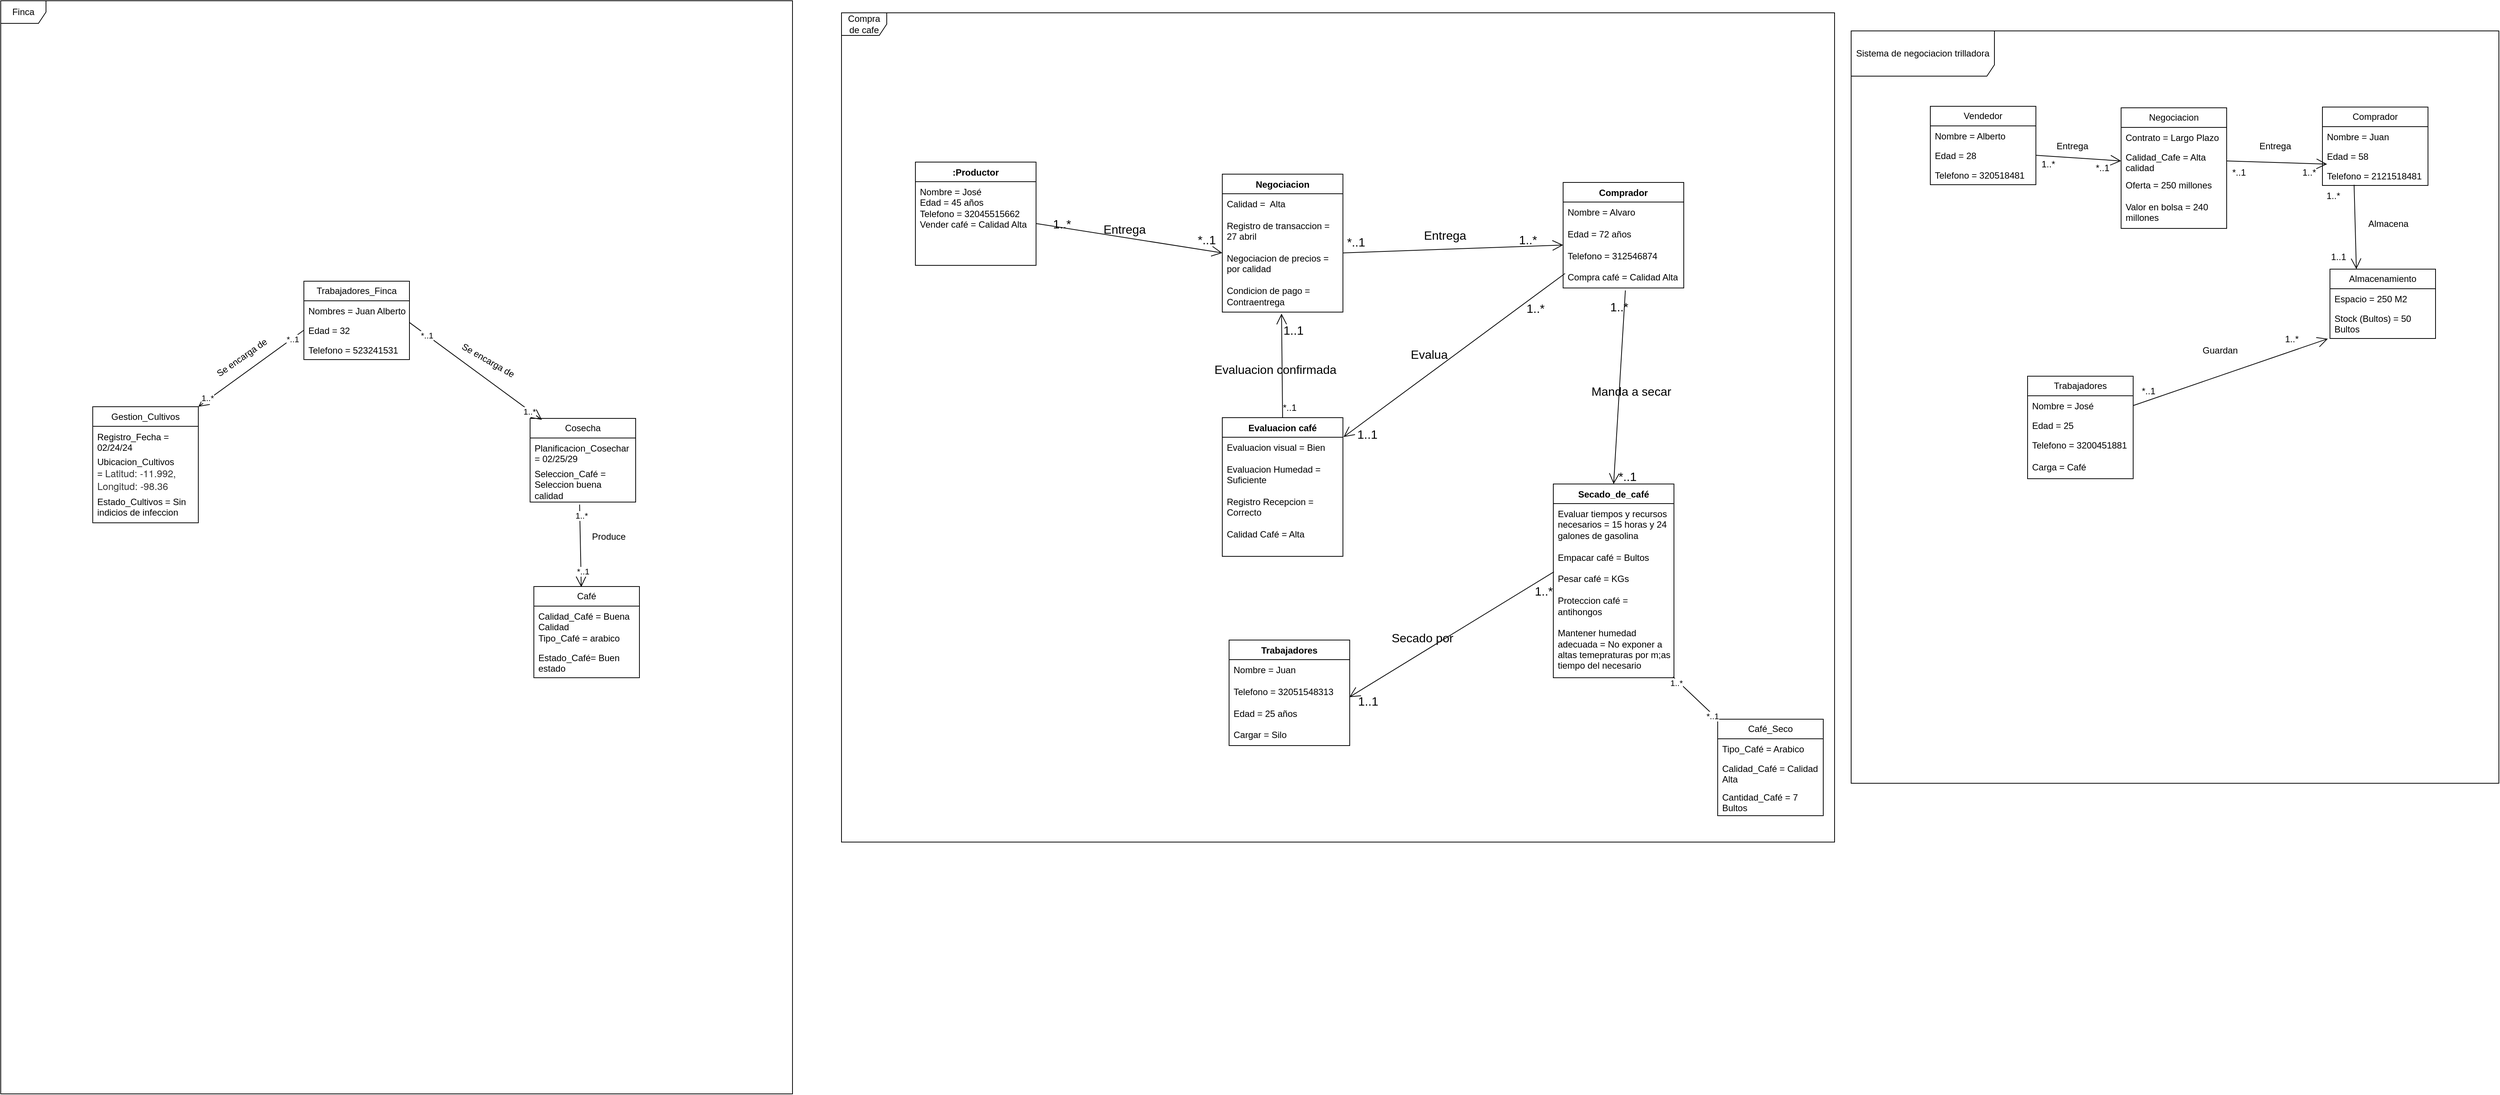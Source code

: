 <mxfile version="24.4.4" type="onedrive">
  <diagram name="Page-1" id="23xI_3MrU7jTHWdpbXb6">
    <mxGraphModel grid="0" page="0" gridSize="10" guides="1" tooltips="1" connect="1" arrows="1" fold="1" pageScale="1" pageWidth="850" pageHeight="1100" math="0" shadow="0">
      <root>
        <mxCell id="0" />
        <mxCell id="1" parent="0" />
        <mxCell id="_NKHEtc8ZVxSQEfF80o8-9" value=":Productor" style="swimlane;fontStyle=1;align=center;verticalAlign=top;childLayout=stackLayout;horizontal=1;startSize=26;horizontalStack=0;resizeParent=1;resizeParentMax=0;resizeLast=0;collapsible=1;marginBottom=0;whiteSpace=wrap;html=1;" vertex="1" parent="1">
          <mxGeometry x="-227" y="-26" width="160" height="137" as="geometry">
            <mxRectangle x="-6" y="-41" width="90" height="26" as="alternateBounds" />
          </mxGeometry>
        </mxCell>
        <mxCell id="_NKHEtc8ZVxSQEfF80o8-10" value="Nombre = José&lt;div&gt;Edad = 45 años&lt;/div&gt;&lt;div&gt;Telefono = 32045515662&lt;/div&gt;&lt;div&gt;Vender café = Calidad Alta&lt;/div&gt;" style="text;strokeColor=none;fillColor=none;align=left;verticalAlign=top;spacingLeft=4;spacingRight=4;overflow=hidden;rotatable=0;points=[[0,0.5],[1,0.5]];portConstraint=eastwest;whiteSpace=wrap;html=1;" vertex="1" parent="_NKHEtc8ZVxSQEfF80o8-9">
          <mxGeometry y="26" width="160" height="111" as="geometry" />
        </mxCell>
        <mxCell id="_NKHEtc8ZVxSQEfF80o8-20" value="Comprador" style="swimlane;fontStyle=1;align=center;verticalAlign=top;childLayout=stackLayout;horizontal=1;startSize=26;horizontalStack=0;resizeParent=1;resizeParentMax=0;resizeLast=0;collapsible=1;marginBottom=0;whiteSpace=wrap;html=1;" vertex="1" parent="1">
          <mxGeometry x="632" y="1" width="160" height="140" as="geometry" />
        </mxCell>
        <mxCell id="_NKHEtc8ZVxSQEfF80o8-21" value="Nombre = Alvaro&lt;div&gt;&lt;br&gt;&lt;/div&gt;&lt;div&gt;Edad = 72 años&lt;/div&gt;&lt;div&gt;&lt;br&gt;&lt;/div&gt;&lt;div&gt;Telefono = 312546874&lt;/div&gt;&lt;div&gt;&lt;br&gt;&lt;/div&gt;&lt;div&gt;Compra café = Calidad Alta&lt;/div&gt;" style="text;strokeColor=none;fillColor=none;align=left;verticalAlign=top;spacingLeft=4;spacingRight=4;overflow=hidden;rotatable=0;points=[[0,0.5],[1,0.5]];portConstraint=eastwest;whiteSpace=wrap;html=1;" vertex="1" parent="_NKHEtc8ZVxSQEfF80o8-20">
          <mxGeometry y="26" width="160" height="114" as="geometry" />
        </mxCell>
        <mxCell id="_NKHEtc8ZVxSQEfF80o8-24" value="Negociacion" style="swimlane;fontStyle=1;align=center;verticalAlign=top;childLayout=stackLayout;horizontal=1;startSize=26;horizontalStack=0;resizeParent=1;resizeParentMax=0;resizeLast=0;collapsible=1;marginBottom=0;whiteSpace=wrap;html=1;" vertex="1" parent="1">
          <mxGeometry x="180" y="-10" width="160" height="183" as="geometry" />
        </mxCell>
        <mxCell id="_NKHEtc8ZVxSQEfF80o8-25" value="Calidad =&amp;nbsp; Alta&lt;div&gt;&lt;br&gt;&lt;div&gt;Registro de transaccion = 27 abril&lt;/div&gt;&lt;div&gt;&lt;br&gt;&lt;/div&gt;&lt;div&gt;Negociacion de precios = por calidad&lt;/div&gt;&lt;div&gt;&lt;br&gt;&lt;/div&gt;&lt;div&gt;Condicion de pago = Contraentrega&lt;/div&gt;&lt;div&gt;&lt;br&gt;&lt;/div&gt;&lt;/div&gt;" style="text;strokeColor=none;fillColor=none;align=left;verticalAlign=top;spacingLeft=4;spacingRight=4;overflow=hidden;rotatable=0;points=[[0,0.5],[1,0.5]];portConstraint=eastwest;whiteSpace=wrap;html=1;" vertex="1" parent="_NKHEtc8ZVxSQEfF80o8-24">
          <mxGeometry y="26" width="160" height="157" as="geometry" />
        </mxCell>
        <mxCell id="_NKHEtc8ZVxSQEfF80o8-26" value="Secado_de_café" style="swimlane;fontStyle=1;align=center;verticalAlign=top;childLayout=stackLayout;horizontal=1;startSize=26;horizontalStack=0;resizeParent=1;resizeParentMax=0;resizeLast=0;collapsible=1;marginBottom=0;whiteSpace=wrap;html=1;" vertex="1" parent="1">
          <mxGeometry x="619" y="401" width="160" height="257" as="geometry" />
        </mxCell>
        <mxCell id="_NKHEtc8ZVxSQEfF80o8-27" value="Evaluar tiempos y recursos necesarios = 15 horas y 24 galones de gasolina&lt;div&gt;&lt;br&gt;&lt;/div&gt;&lt;div&gt;Empacar café = Bultos&lt;/div&gt;&lt;div&gt;&lt;br&gt;&lt;/div&gt;&lt;div&gt;Pesar café = KGs&lt;/div&gt;&lt;div&gt;&lt;br&gt;&lt;/div&gt;&lt;div&gt;Proteccion café = antihongos&lt;/div&gt;&lt;div&gt;&lt;br&gt;&lt;/div&gt;&lt;div&gt;Mantener humedad adecuada = No exponer a altas temepraturas por m;as tiempo del necesario&lt;/div&gt;" style="text;strokeColor=none;fillColor=none;align=left;verticalAlign=top;spacingLeft=4;spacingRight=4;overflow=hidden;rotatable=0;points=[[0,0.5],[1,0.5]];portConstraint=eastwest;whiteSpace=wrap;html=1;" vertex="1" parent="_NKHEtc8ZVxSQEfF80o8-26">
          <mxGeometry y="26" width="160" height="231" as="geometry" />
        </mxCell>
        <mxCell id="_NKHEtc8ZVxSQEfF80o8-28" value="Evaluacion café" style="swimlane;fontStyle=1;align=center;verticalAlign=top;childLayout=stackLayout;horizontal=1;startSize=26;horizontalStack=0;resizeParent=1;resizeParentMax=0;resizeLast=0;collapsible=1;marginBottom=0;whiteSpace=wrap;html=1;" vertex="1" parent="1">
          <mxGeometry x="180" y="313" width="160" height="184" as="geometry" />
        </mxCell>
        <mxCell id="_NKHEtc8ZVxSQEfF80o8-29" value="Evaluacion visual = Bien&lt;div&gt;&lt;br&gt;&lt;/div&gt;&lt;div&gt;Evaluacion Humedad = Suficiente&lt;/div&gt;&lt;div&gt;&lt;br&gt;&lt;/div&gt;&lt;div&gt;Registro Recepcion = Correcto&lt;/div&gt;&lt;div&gt;&lt;br&gt;&lt;/div&gt;&lt;div&gt;Calidad Café = Alta&lt;/div&gt;&lt;div&gt;&lt;br&gt;&lt;/div&gt;" style="text;strokeColor=none;fillColor=none;align=left;verticalAlign=top;spacingLeft=4;spacingRight=4;overflow=hidden;rotatable=0;points=[[0,0.5],[1,0.5]];portConstraint=eastwest;whiteSpace=wrap;html=1;" vertex="1" parent="_NKHEtc8ZVxSQEfF80o8-28">
          <mxGeometry y="26" width="160" height="158" as="geometry" />
        </mxCell>
        <mxCell id="_NKHEtc8ZVxSQEfF80o8-36" value="Trabajadores&lt;div&gt;&lt;br&gt;&lt;/div&gt;" style="swimlane;fontStyle=1;align=center;verticalAlign=top;childLayout=stackLayout;horizontal=1;startSize=26;horizontalStack=0;resizeParent=1;resizeParentMax=0;resizeLast=0;collapsible=1;marginBottom=0;whiteSpace=wrap;html=1;" vertex="1" parent="1">
          <mxGeometry x="189" y="608" width="160" height="140" as="geometry" />
        </mxCell>
        <mxCell id="_NKHEtc8ZVxSQEfF80o8-37" value="Nombre = Juan&lt;div&gt;&lt;br&gt;&lt;/div&gt;&lt;div&gt;Telefono = 32051548313&lt;/div&gt;&lt;div&gt;&lt;br&gt;&lt;/div&gt;&lt;div&gt;Edad = 25 años&lt;/div&gt;&lt;div&gt;&lt;br&gt;&lt;/div&gt;&lt;div&gt;Cargar = Silo&lt;/div&gt;" style="text;strokeColor=none;fillColor=none;align=left;verticalAlign=top;spacingLeft=4;spacingRight=4;overflow=hidden;rotatable=0;points=[[0,0.5],[1,0.5]];portConstraint=eastwest;whiteSpace=wrap;html=1;" vertex="1" parent="_NKHEtc8ZVxSQEfF80o8-36">
          <mxGeometry y="26" width="160" height="114" as="geometry" />
        </mxCell>
        <mxCell id="_NKHEtc8ZVxSQEfF80o8-49" value="Entrega" style="text;html=1;align=center;verticalAlign=middle;resizable=0;points=[];autosize=1;strokeColor=none;fillColor=none;fontSize=16;" vertex="1" parent="1">
          <mxGeometry x="13" y="47" width="74" height="31" as="geometry" />
        </mxCell>
        <mxCell id="_NKHEtc8ZVxSQEfF80o8-50" value="" style="endArrow=open;endFill=1;endSize=12;html=1;rounded=0;fontSize=12;curved=1;exitX=1;exitY=0.5;exitDx=0;exitDy=0;entryX=0;entryY=0.5;entryDx=0;entryDy=0;" edge="1" parent="1" source="_NKHEtc8ZVxSQEfF80o8-10" target="_NKHEtc8ZVxSQEfF80o8-25">
          <mxGeometry width="160" relative="1" as="geometry">
            <mxPoint x="163" y="313" as="sourcePoint" />
            <mxPoint x="323" y="313" as="targetPoint" />
          </mxGeometry>
        </mxCell>
        <mxCell id="_NKHEtc8ZVxSQEfF80o8-51" value="" style="endArrow=open;endFill=1;endSize=12;html=1;rounded=0;fontSize=12;curved=1;exitX=1;exitY=0.5;exitDx=0;exitDy=0;entryX=0;entryY=0.5;entryDx=0;entryDy=0;" edge="1" parent="1" source="_NKHEtc8ZVxSQEfF80o8-25" target="_NKHEtc8ZVxSQEfF80o8-21">
          <mxGeometry width="160" relative="1" as="geometry">
            <mxPoint x="413" y="313" as="sourcePoint" />
            <mxPoint x="573" y="313" as="targetPoint" />
          </mxGeometry>
        </mxCell>
        <mxCell id="_NKHEtc8ZVxSQEfF80o8-52" value="Entrega" style="text;html=1;align=center;verticalAlign=middle;resizable=0;points=[];autosize=1;strokeColor=none;fillColor=none;fontSize=16;" vertex="1" parent="1">
          <mxGeometry x="437.5" y="55.5" width="74" height="31" as="geometry" />
        </mxCell>
        <mxCell id="_NKHEtc8ZVxSQEfF80o8-53" value="" style="endArrow=open;endFill=1;endSize=12;html=1;rounded=0;fontSize=12;curved=1;exitX=0.016;exitY=0.831;exitDx=0;exitDy=0;exitPerimeter=0;entryX=1.005;entryY=-0.002;entryDx=0;entryDy=0;entryPerimeter=0;" edge="1" parent="1" source="_NKHEtc8ZVxSQEfF80o8-21" target="_NKHEtc8ZVxSQEfF80o8-29">
          <mxGeometry width="160" relative="1" as="geometry">
            <mxPoint x="413" y="313" as="sourcePoint" />
            <mxPoint x="573" y="313" as="targetPoint" />
          </mxGeometry>
        </mxCell>
        <mxCell id="_NKHEtc8ZVxSQEfF80o8-54" value="Evalua" style="text;html=1;align=center;verticalAlign=middle;resizable=0;points=[];autosize=1;strokeColor=none;fillColor=none;fontSize=16;" vertex="1" parent="1">
          <mxGeometry x="420.5" y="213.5" width="67" height="31" as="geometry" />
        </mxCell>
        <mxCell id="_NKHEtc8ZVxSQEfF80o8-55" value="" style="endArrow=open;endFill=1;endSize=12;html=1;rounded=0;fontSize=12;curved=1;exitX=0.5;exitY=0;exitDx=0;exitDy=0;entryX=0.491;entryY=1.013;entryDx=0;entryDy=0;entryPerimeter=0;" edge="1" parent="1" source="_NKHEtc8ZVxSQEfF80o8-28" target="_NKHEtc8ZVxSQEfF80o8-25">
          <mxGeometry width="160" relative="1" as="geometry">
            <mxPoint x="413" y="313" as="sourcePoint" />
            <mxPoint x="573" y="313" as="targetPoint" />
          </mxGeometry>
        </mxCell>
        <mxCell id="_NKHEtc8ZVxSQEfF80o8-71" value="*..1" style="edgeLabel;html=1;align=center;verticalAlign=middle;resizable=0;points=[];fontSize=12;" connectable="0" vertex="1" parent="_NKHEtc8ZVxSQEfF80o8-55">
          <mxGeometry x="-0.807" y="-3" relative="1" as="geometry">
            <mxPoint x="6" as="offset" />
          </mxGeometry>
        </mxCell>
        <mxCell id="_NKHEtc8ZVxSQEfF80o8-56" value="Evaluacion confirmada" style="text;html=1;align=center;verticalAlign=middle;resizable=0;points=[];autosize=1;strokeColor=none;fillColor=none;fontSize=16;" vertex="1" parent="1">
          <mxGeometry x="159.5" y="233.5" width="180" height="31" as="geometry" />
        </mxCell>
        <mxCell id="_NKHEtc8ZVxSQEfF80o8-60" value="" style="endArrow=open;endFill=1;endSize=12;html=1;rounded=0;fontSize=12;curved=1;exitX=0.516;exitY=1.029;exitDx=0;exitDy=0;exitPerimeter=0;entryX=0.5;entryY=0;entryDx=0;entryDy=0;" edge="1" parent="1" source="_NKHEtc8ZVxSQEfF80o8-21" target="_NKHEtc8ZVxSQEfF80o8-26">
          <mxGeometry width="160" relative="1" as="geometry">
            <mxPoint x="538" y="313" as="sourcePoint" />
            <mxPoint x="698" y="313" as="targetPoint" />
          </mxGeometry>
        </mxCell>
        <mxCell id="_NKHEtc8ZVxSQEfF80o8-61" value="Manda a secar" style="text;html=1;align=center;verticalAlign=middle;resizable=0;points=[];autosize=1;strokeColor=none;fillColor=none;fontSize=16;" vertex="1" parent="1">
          <mxGeometry x="659.5" y="262.5" width="124" height="31" as="geometry" />
        </mxCell>
        <mxCell id="_NKHEtc8ZVxSQEfF80o8-63" value="Secado por" style="text;html=1;align=center;verticalAlign=middle;resizable=0;points=[];autosize=1;strokeColor=none;fillColor=none;fontSize=16;" vertex="1" parent="1">
          <mxGeometry x="394.5" y="589.5" width="100" height="31" as="geometry" />
        </mxCell>
        <mxCell id="_NKHEtc8ZVxSQEfF80o8-64" value="" style="endArrow=open;endFill=1;endSize=12;html=1;rounded=0;fontSize=12;curved=1;exitX=0.005;exitY=0.392;exitDx=0;exitDy=0;exitPerimeter=0;entryX=0.997;entryY=0.436;entryDx=0;entryDy=0;entryPerimeter=0;" edge="1" parent="1" source="_NKHEtc8ZVxSQEfF80o8-27" target="_NKHEtc8ZVxSQEfF80o8-37">
          <mxGeometry width="160" relative="1" as="geometry">
            <mxPoint x="538" y="438" as="sourcePoint" />
            <mxPoint x="698" y="438" as="targetPoint" />
          </mxGeometry>
        </mxCell>
        <mxCell id="_NKHEtc8ZVxSQEfF80o8-65" value="1..*" style="text;html=1;align=center;verticalAlign=middle;resizable=0;points=[];autosize=1;strokeColor=none;fillColor=none;fontSize=16;" vertex="1" parent="1">
          <mxGeometry x="-54" y="40.5" width="42" height="31" as="geometry" />
        </mxCell>
        <mxCell id="_NKHEtc8ZVxSQEfF80o8-66" value="*..1" style="text;html=1;align=center;verticalAlign=middle;resizable=0;points=[];autosize=1;strokeColor=none;fillColor=none;fontSize=16;" vertex="1" parent="1">
          <mxGeometry x="137.5" y="61.5" width="42" height="31" as="geometry" />
        </mxCell>
        <mxCell id="_NKHEtc8ZVxSQEfF80o8-67" value="*..1" style="text;html=1;align=center;verticalAlign=middle;resizable=0;points=[];autosize=1;strokeColor=none;fillColor=none;fontSize=16;" vertex="1" parent="1">
          <mxGeometry x="335.5" y="64.5" width="42" height="31" as="geometry" />
        </mxCell>
        <mxCell id="_NKHEtc8ZVxSQEfF80o8-68" value="1..*" style="text;html=1;align=center;verticalAlign=middle;resizable=0;points=[];autosize=1;strokeColor=none;fillColor=none;fontSize=16;" vertex="1" parent="1">
          <mxGeometry x="564" y="61.5" width="42" height="31" as="geometry" />
        </mxCell>
        <mxCell id="_NKHEtc8ZVxSQEfF80o8-69" value="1..1" style="text;html=1;align=center;verticalAlign=middle;resizable=0;points=[];autosize=1;strokeColor=none;fillColor=none;fontSize=16;" vertex="1" parent="1">
          <mxGeometry x="349.5" y="319.5" width="45" height="31" as="geometry" />
        </mxCell>
        <mxCell id="_NKHEtc8ZVxSQEfF80o8-70" value="1..*" style="text;html=1;align=center;verticalAlign=middle;resizable=0;points=[];autosize=1;strokeColor=none;fillColor=none;fontSize=16;" vertex="1" parent="1">
          <mxGeometry x="573.5" y="152.5" width="42" height="31" as="geometry" />
        </mxCell>
        <mxCell id="_NKHEtc8ZVxSQEfF80o8-72" value="1..1" style="text;html=1;align=center;verticalAlign=middle;resizable=0;points=[];autosize=1;strokeColor=none;fillColor=none;fontSize=16;" vertex="1" parent="1">
          <mxGeometry x="251" y="181" width="45" height="31" as="geometry" />
        </mxCell>
        <mxCell id="_NKHEtc8ZVxSQEfF80o8-73" value="1..*" style="text;html=1;align=center;verticalAlign=middle;resizable=0;points=[];autosize=1;strokeColor=none;fillColor=none;fontSize=16;" vertex="1" parent="1">
          <mxGeometry x="684.5" y="150.5" width="42" height="31" as="geometry" />
        </mxCell>
        <mxCell id="_NKHEtc8ZVxSQEfF80o8-74" value="*..1" style="text;html=1;align=center;verticalAlign=middle;resizable=0;points=[];autosize=1;strokeColor=none;fillColor=none;fontSize=16;" vertex="1" parent="1">
          <mxGeometry x="695.5" y="375.5" width="42" height="31" as="geometry" />
        </mxCell>
        <mxCell id="_NKHEtc8ZVxSQEfF80o8-75" value="1..*" style="text;html=1;align=center;verticalAlign=middle;resizable=0;points=[];autosize=1;strokeColor=none;fillColor=none;fontSize=16;" vertex="1" parent="1">
          <mxGeometry x="584.5" y="527.5" width="42" height="31" as="geometry" />
        </mxCell>
        <mxCell id="_NKHEtc8ZVxSQEfF80o8-76" value="1..1" style="text;html=1;align=center;verticalAlign=middle;resizable=0;points=[];autosize=1;strokeColor=none;fillColor=none;fontSize=16;" vertex="1" parent="1">
          <mxGeometry x="350.5" y="673.5" width="45" height="31" as="geometry" />
        </mxCell>
        <mxCell id="_NKHEtc8ZVxSQEfF80o8-77" value="Compra de cafe" style="shape=umlFrame;whiteSpace=wrap;html=1;pointerEvents=0;" vertex="1" parent="1">
          <mxGeometry x="-325" y="-224" width="1317" height="1100" as="geometry" />
        </mxCell>
        <mxCell id="Cmbi52pBmRQw8JXsqRbH-1" value="Finca" style="shape=umlFrame;whiteSpace=wrap;html=1;pointerEvents=0;" vertex="1" parent="1">
          <mxGeometry x="-1440" y="-240" width="1050" height="1450" as="geometry" />
        </mxCell>
        <mxCell id="Cmbi52pBmRQw8JXsqRbH-6" value="Gestion_Cultivos" style="swimlane;fontStyle=0;childLayout=stackLayout;horizontal=1;startSize=26;fillColor=none;horizontalStack=0;resizeParent=1;resizeParentMax=0;resizeLast=0;collapsible=1;marginBottom=0;whiteSpace=wrap;html=1;" vertex="1" parent="1">
          <mxGeometry x="-1318" y="298.5" width="140" height="154" as="geometry" />
        </mxCell>
        <mxCell id="Cmbi52pBmRQw8JXsqRbH-7" value="Registro_Fecha = 02/24/24" style="text;strokeColor=none;fillColor=none;align=left;verticalAlign=top;spacingLeft=4;spacingRight=4;overflow=hidden;rotatable=0;points=[[0,0.5],[1,0.5]];portConstraint=eastwest;whiteSpace=wrap;html=1;" vertex="1" parent="Cmbi52pBmRQw8JXsqRbH-6">
          <mxGeometry y="26" width="140" height="33" as="geometry" />
        </mxCell>
        <mxCell id="Cmbi52pBmRQw8JXsqRbH-8" value="Ubicacion_Cultivos =&amp;nbsp;&lt;span style=&quot;color: rgb(51, 51, 51); font-family: &amp;quot;Helvetica Neue&amp;quot;, Arial, Helvetica, sans-serif; font-size: 13px;&quot;&gt;Latitud: -11.992, Longitud: -98.36&lt;/span&gt;" style="text;strokeColor=none;fillColor=none;align=left;verticalAlign=top;spacingLeft=4;spacingRight=4;overflow=hidden;rotatable=0;points=[[0,0.5],[1,0.5]];portConstraint=eastwest;whiteSpace=wrap;html=1;" vertex="1" parent="Cmbi52pBmRQw8JXsqRbH-6">
          <mxGeometry y="59" width="140" height="53" as="geometry" />
        </mxCell>
        <mxCell id="Cmbi52pBmRQw8JXsqRbH-9" value="Estado_Cultivos = Sin indicios de infeccion" style="text;strokeColor=none;fillColor=none;align=left;verticalAlign=top;spacingLeft=4;spacingRight=4;overflow=hidden;rotatable=0;points=[[0,0.5],[1,0.5]];portConstraint=eastwest;whiteSpace=wrap;html=1;" vertex="1" parent="Cmbi52pBmRQw8JXsqRbH-6">
          <mxGeometry y="112" width="140" height="42" as="geometry" />
        </mxCell>
        <mxCell id="Cmbi52pBmRQw8JXsqRbH-14" value="Trabajadores_Finca" style="swimlane;fontStyle=0;childLayout=stackLayout;horizontal=1;startSize=26;fillColor=none;horizontalStack=0;resizeParent=1;resizeParentMax=0;resizeLast=0;collapsible=1;marginBottom=0;whiteSpace=wrap;html=1;" vertex="1" parent="1">
          <mxGeometry x="-1038" y="132" width="140" height="104" as="geometry" />
        </mxCell>
        <mxCell id="Cmbi52pBmRQw8JXsqRbH-15" value="Nombres = Juan Alberto" style="text;strokeColor=none;fillColor=none;align=left;verticalAlign=top;spacingLeft=4;spacingRight=4;overflow=hidden;rotatable=0;points=[[0,0.5],[1,0.5]];portConstraint=eastwest;whiteSpace=wrap;html=1;" vertex="1" parent="Cmbi52pBmRQw8JXsqRbH-14">
          <mxGeometry y="26" width="140" height="26" as="geometry" />
        </mxCell>
        <mxCell id="Cmbi52pBmRQw8JXsqRbH-16" value="Edad = 32" style="text;strokeColor=none;fillColor=none;align=left;verticalAlign=top;spacingLeft=4;spacingRight=4;overflow=hidden;rotatable=0;points=[[0,0.5],[1,0.5]];portConstraint=eastwest;whiteSpace=wrap;html=1;" vertex="1" parent="Cmbi52pBmRQw8JXsqRbH-14">
          <mxGeometry y="52" width="140" height="26" as="geometry" />
        </mxCell>
        <mxCell id="Cmbi52pBmRQw8JXsqRbH-17" value="Telefono = 523241531" style="text;strokeColor=none;fillColor=none;align=left;verticalAlign=top;spacingLeft=4;spacingRight=4;overflow=hidden;rotatable=0;points=[[0,0.5],[1,0.5]];portConstraint=eastwest;whiteSpace=wrap;html=1;" vertex="1" parent="Cmbi52pBmRQw8JXsqRbH-14">
          <mxGeometry y="78" width="140" height="26" as="geometry" />
        </mxCell>
        <mxCell id="Cmbi52pBmRQw8JXsqRbH-22" value="Café" style="swimlane;fontStyle=0;childLayout=stackLayout;horizontal=1;startSize=26;fillColor=none;horizontalStack=0;resizeParent=1;resizeParentMax=0;resizeLast=0;collapsible=1;marginBottom=0;whiteSpace=wrap;html=1;" vertex="1" parent="1">
          <mxGeometry x="-733" y="537" width="140" height="121" as="geometry" />
        </mxCell>
        <mxCell id="Cmbi52pBmRQw8JXsqRbH-23" value="Calidad_Café = Buena Calidad" style="text;strokeColor=none;fillColor=none;align=left;verticalAlign=top;spacingLeft=4;spacingRight=4;overflow=hidden;rotatable=0;points=[[0,0.5],[1,0.5]];portConstraint=eastwest;whiteSpace=wrap;html=1;" vertex="1" parent="Cmbi52pBmRQw8JXsqRbH-22">
          <mxGeometry y="26" width="140" height="29" as="geometry" />
        </mxCell>
        <mxCell id="Cmbi52pBmRQw8JXsqRbH-24" value="Tipo_Café = arabico" style="text;strokeColor=none;fillColor=none;align=left;verticalAlign=top;spacingLeft=4;spacingRight=4;overflow=hidden;rotatable=0;points=[[0,0.5],[1,0.5]];portConstraint=eastwest;whiteSpace=wrap;html=1;" vertex="1" parent="Cmbi52pBmRQw8JXsqRbH-22">
          <mxGeometry y="55" width="140" height="26" as="geometry" />
        </mxCell>
        <mxCell id="Cmbi52pBmRQw8JXsqRbH-25" value="Estado_Café= Buen estado" style="text;strokeColor=none;fillColor=none;align=left;verticalAlign=top;spacingLeft=4;spacingRight=4;overflow=hidden;rotatable=0;points=[[0,0.5],[1,0.5]];portConstraint=eastwest;whiteSpace=wrap;html=1;" vertex="1" parent="Cmbi52pBmRQw8JXsqRbH-22">
          <mxGeometry y="81" width="140" height="40" as="geometry" />
        </mxCell>
        <mxCell id="Cmbi52pBmRQw8JXsqRbH-26" value="Cosecha" style="swimlane;fontStyle=0;childLayout=stackLayout;horizontal=1;startSize=26;fillColor=none;horizontalStack=0;resizeParent=1;resizeParentMax=0;resizeLast=0;collapsible=1;marginBottom=0;whiteSpace=wrap;html=1;" vertex="1" parent="1">
          <mxGeometry x="-738" y="314" width="140" height="111" as="geometry" />
        </mxCell>
        <mxCell id="Cmbi52pBmRQw8JXsqRbH-27" value="Planificacion_Cosechar = 02/25/29" style="text;strokeColor=none;fillColor=none;align=left;verticalAlign=top;spacingLeft=4;spacingRight=4;overflow=hidden;rotatable=0;points=[[0,0.5],[1,0.5]];portConstraint=eastwest;whiteSpace=wrap;html=1;" vertex="1" parent="Cmbi52pBmRQw8JXsqRbH-26">
          <mxGeometry y="26" width="140" height="34" as="geometry" />
        </mxCell>
        <mxCell id="Cmbi52pBmRQw8JXsqRbH-28" value="Seleccion_Café = Seleccion buena calidad" style="text;strokeColor=none;fillColor=none;align=left;verticalAlign=top;spacingLeft=4;spacingRight=4;overflow=hidden;rotatable=0;points=[[0,0.5],[1,0.5]];portConstraint=eastwest;whiteSpace=wrap;html=1;" vertex="1" parent="Cmbi52pBmRQw8JXsqRbH-26">
          <mxGeometry y="60" width="140" height="51" as="geometry" />
        </mxCell>
        <mxCell id="Cmbi52pBmRQw8JXsqRbH-29" value="" style="endArrow=open;endFill=1;endSize=12;html=1;rounded=0;exitX=0.999;exitY=0.103;exitDx=0;exitDy=0;exitPerimeter=0;entryX=0.112;entryY=0.017;entryDx=0;entryDy=0;entryPerimeter=0;" edge="1" parent="1" source="Cmbi52pBmRQw8JXsqRbH-16" target="Cmbi52pBmRQw8JXsqRbH-26">
          <mxGeometry width="160" relative="1" as="geometry">
            <mxPoint x="-925" y="328" as="sourcePoint" />
            <mxPoint x="-765" y="328" as="targetPoint" />
          </mxGeometry>
        </mxCell>
        <mxCell id="-T7zilVFLdCq8ApnP1Pe-4" value="*..1" style="edgeLabel;html=1;align=center;verticalAlign=middle;resizable=0;points=[];" connectable="0" vertex="1" parent="Cmbi52pBmRQw8JXsqRbH-29">
          <mxGeometry x="-0.74" relative="1" as="geometry">
            <mxPoint as="offset" />
          </mxGeometry>
        </mxCell>
        <mxCell id="-T7zilVFLdCq8ApnP1Pe-5" value="1..*" style="edgeLabel;html=1;align=center;verticalAlign=middle;resizable=0;points=[];" connectable="0" vertex="1" parent="Cmbi52pBmRQw8JXsqRbH-29">
          <mxGeometry x="0.816" y="-1" relative="1" as="geometry">
            <mxPoint as="offset" />
          </mxGeometry>
        </mxCell>
        <mxCell id="Cmbi52pBmRQw8JXsqRbH-30" value="" style="endArrow=open;endFill=1;endSize=12;html=1;rounded=0;exitX=0;exitY=0.5;exitDx=0;exitDy=0;entryX=1;entryY=0;entryDx=0;entryDy=0;" edge="1" parent="1" source="Cmbi52pBmRQw8JXsqRbH-16" target="Cmbi52pBmRQw8JXsqRbH-6">
          <mxGeometry width="160" relative="1" as="geometry">
            <mxPoint x="-1092" y="328" as="sourcePoint" />
            <mxPoint x="-932" y="328" as="targetPoint" />
          </mxGeometry>
        </mxCell>
        <mxCell id="-T7zilVFLdCq8ApnP1Pe-2" value="*..1" style="edgeLabel;html=1;align=center;verticalAlign=middle;resizable=0;points=[];" connectable="0" vertex="1" parent="Cmbi52pBmRQw8JXsqRbH-30">
          <mxGeometry x="-0.778" y="1" relative="1" as="geometry">
            <mxPoint as="offset" />
          </mxGeometry>
        </mxCell>
        <mxCell id="-T7zilVFLdCq8ApnP1Pe-3" value="1..*" style="edgeLabel;html=1;align=center;verticalAlign=middle;resizable=0;points=[];" connectable="0" vertex="1" parent="Cmbi52pBmRQw8JXsqRbH-30">
          <mxGeometry x="0.81" y="-2" relative="1" as="geometry">
            <mxPoint as="offset" />
          </mxGeometry>
        </mxCell>
        <mxCell id="Cmbi52pBmRQw8JXsqRbH-31" value="" style="endArrow=open;endFill=1;endSize=12;html=1;rounded=0;exitX=0.469;exitY=1.065;exitDx=0;exitDy=0;exitPerimeter=0;entryX=0.449;entryY=0.006;entryDx=0;entryDy=0;entryPerimeter=0;" edge="1" parent="1" source="Cmbi52pBmRQw8JXsqRbH-28" target="Cmbi52pBmRQw8JXsqRbH-22">
          <mxGeometry width="160" relative="1" as="geometry">
            <mxPoint x="-925" y="328" as="sourcePoint" />
            <mxPoint x="-765" y="328" as="targetPoint" />
          </mxGeometry>
        </mxCell>
        <mxCell id="-T7zilVFLdCq8ApnP1Pe-6" value="1..*" style="edgeLabel;html=1;align=center;verticalAlign=middle;resizable=0;points=[];" connectable="0" vertex="1" parent="Cmbi52pBmRQw8JXsqRbH-31">
          <mxGeometry x="-0.734" y="2" relative="1" as="geometry">
            <mxPoint as="offset" />
          </mxGeometry>
        </mxCell>
        <mxCell id="-T7zilVFLdCq8ApnP1Pe-7" value="&lt;div&gt;*..1&lt;br&gt;&lt;/div&gt;" style="edgeLabel;html=1;align=center;verticalAlign=middle;resizable=0;points=[];" connectable="0" vertex="1" parent="Cmbi52pBmRQw8JXsqRbH-31">
          <mxGeometry x="0.618" y="2" relative="1" as="geometry">
            <mxPoint as="offset" />
          </mxGeometry>
        </mxCell>
        <mxCell id="Cmbi52pBmRQw8JXsqRbH-32" value="Sistema de negociacion trilladora" style="shape=umlFrame;whiteSpace=wrap;html=1;pointerEvents=0;width=190;height=60;" vertex="1" parent="1">
          <mxGeometry x="1014" y="-200" width="859" height="998" as="geometry" />
        </mxCell>
        <mxCell id="Cmbi52pBmRQw8JXsqRbH-33" value="Trabajadores" style="swimlane;fontStyle=0;childLayout=stackLayout;horizontal=1;startSize=26;fillColor=none;horizontalStack=0;resizeParent=1;resizeParentMax=0;resizeLast=0;collapsible=1;marginBottom=0;whiteSpace=wrap;html=1;" vertex="1" parent="1">
          <mxGeometry x="1248" y="258" width="140" height="136" as="geometry" />
        </mxCell>
        <mxCell id="Cmbi52pBmRQw8JXsqRbH-34" value="Nombre = José" style="text;strokeColor=none;fillColor=none;align=left;verticalAlign=top;spacingLeft=4;spacingRight=4;overflow=hidden;rotatable=0;points=[[0,0.5],[1,0.5]];portConstraint=eastwest;whiteSpace=wrap;html=1;" vertex="1" parent="Cmbi52pBmRQw8JXsqRbH-33">
          <mxGeometry y="26" width="140" height="26" as="geometry" />
        </mxCell>
        <mxCell id="Cmbi52pBmRQw8JXsqRbH-35" value="Edad = 25" style="text;strokeColor=none;fillColor=none;align=left;verticalAlign=top;spacingLeft=4;spacingRight=4;overflow=hidden;rotatable=0;points=[[0,0.5],[1,0.5]];portConstraint=eastwest;whiteSpace=wrap;html=1;" vertex="1" parent="Cmbi52pBmRQw8JXsqRbH-33">
          <mxGeometry y="52" width="140" height="26" as="geometry" />
        </mxCell>
        <mxCell id="Cmbi52pBmRQw8JXsqRbH-36" value="Telefono = 3200451881&lt;div&gt;&lt;br&gt;&lt;div&gt;Carga = Café&lt;/div&gt;&lt;/div&gt;" style="text;strokeColor=none;fillColor=none;align=left;verticalAlign=top;spacingLeft=4;spacingRight=4;overflow=hidden;rotatable=0;points=[[0,0.5],[1,0.5]];portConstraint=eastwest;whiteSpace=wrap;html=1;" vertex="1" parent="Cmbi52pBmRQw8JXsqRbH-33">
          <mxGeometry y="78" width="140" height="58" as="geometry" />
        </mxCell>
        <mxCell id="Cmbi52pBmRQw8JXsqRbH-37" value="Almacenamiento" style="swimlane;fontStyle=0;childLayout=stackLayout;horizontal=1;startSize=26;fillColor=none;horizontalStack=0;resizeParent=1;resizeParentMax=0;resizeLast=0;collapsible=1;marginBottom=0;whiteSpace=wrap;html=1;" vertex="1" parent="1">
          <mxGeometry x="1649" y="116" width="140" height="92" as="geometry" />
        </mxCell>
        <mxCell id="Cmbi52pBmRQw8JXsqRbH-38" value="Espacio = 250 M2" style="text;strokeColor=none;fillColor=none;align=left;verticalAlign=top;spacingLeft=4;spacingRight=4;overflow=hidden;rotatable=0;points=[[0,0.5],[1,0.5]];portConstraint=eastwest;whiteSpace=wrap;html=1;" vertex="1" parent="Cmbi52pBmRQw8JXsqRbH-37">
          <mxGeometry y="26" width="140" height="26" as="geometry" />
        </mxCell>
        <mxCell id="Cmbi52pBmRQw8JXsqRbH-39" value="Stock (Bultos) = 50 Bultos" style="text;strokeColor=none;fillColor=none;align=left;verticalAlign=top;spacingLeft=4;spacingRight=4;overflow=hidden;rotatable=0;points=[[0,0.5],[1,0.5]];portConstraint=eastwest;whiteSpace=wrap;html=1;" vertex="1" parent="Cmbi52pBmRQw8JXsqRbH-37">
          <mxGeometry y="52" width="140" height="40" as="geometry" />
        </mxCell>
        <mxCell id="Cmbi52pBmRQw8JXsqRbH-40" value="Vendedor" style="swimlane;fontStyle=0;childLayout=stackLayout;horizontal=1;startSize=26;fillColor=none;horizontalStack=0;resizeParent=1;resizeParentMax=0;resizeLast=0;collapsible=1;marginBottom=0;whiteSpace=wrap;html=1;" vertex="1" parent="1">
          <mxGeometry x="1119" y="-100" width="140" height="104" as="geometry" />
        </mxCell>
        <mxCell id="Cmbi52pBmRQw8JXsqRbH-41" value="Nombre = Alberto" style="text;strokeColor=none;fillColor=none;align=left;verticalAlign=top;spacingLeft=4;spacingRight=4;overflow=hidden;rotatable=0;points=[[0,0.5],[1,0.5]];portConstraint=eastwest;whiteSpace=wrap;html=1;" vertex="1" parent="Cmbi52pBmRQw8JXsqRbH-40">
          <mxGeometry y="26" width="140" height="26" as="geometry" />
        </mxCell>
        <mxCell id="Cmbi52pBmRQw8JXsqRbH-42" value="Edad = 28" style="text;strokeColor=none;fillColor=none;align=left;verticalAlign=top;spacingLeft=4;spacingRight=4;overflow=hidden;rotatable=0;points=[[0,0.5],[1,0.5]];portConstraint=eastwest;whiteSpace=wrap;html=1;" vertex="1" parent="Cmbi52pBmRQw8JXsqRbH-40">
          <mxGeometry y="52" width="140" height="26" as="geometry" />
        </mxCell>
        <mxCell id="Cmbi52pBmRQw8JXsqRbH-43" value="Telefono = 320518481" style="text;strokeColor=none;fillColor=none;align=left;verticalAlign=top;spacingLeft=4;spacingRight=4;overflow=hidden;rotatable=0;points=[[0,0.5],[1,0.5]];portConstraint=eastwest;whiteSpace=wrap;html=1;" vertex="1" parent="Cmbi52pBmRQw8JXsqRbH-40">
          <mxGeometry y="78" width="140" height="26" as="geometry" />
        </mxCell>
        <mxCell id="Cmbi52pBmRQw8JXsqRbH-44" value="Comprador" style="swimlane;fontStyle=0;childLayout=stackLayout;horizontal=1;startSize=26;fillColor=none;horizontalStack=0;resizeParent=1;resizeParentMax=0;resizeLast=0;collapsible=1;marginBottom=0;whiteSpace=wrap;html=1;" vertex="1" parent="1">
          <mxGeometry x="1639" y="-99" width="140" height="104" as="geometry" />
        </mxCell>
        <mxCell id="Cmbi52pBmRQw8JXsqRbH-45" value="Nombre = Juan" style="text;strokeColor=none;fillColor=none;align=left;verticalAlign=top;spacingLeft=4;spacingRight=4;overflow=hidden;rotatable=0;points=[[0,0.5],[1,0.5]];portConstraint=eastwest;whiteSpace=wrap;html=1;" vertex="1" parent="Cmbi52pBmRQw8JXsqRbH-44">
          <mxGeometry y="26" width="140" height="26" as="geometry" />
        </mxCell>
        <mxCell id="Cmbi52pBmRQw8JXsqRbH-46" value="Edad = 58" style="text;strokeColor=none;fillColor=none;align=left;verticalAlign=top;spacingLeft=4;spacingRight=4;overflow=hidden;rotatable=0;points=[[0,0.5],[1,0.5]];portConstraint=eastwest;whiteSpace=wrap;html=1;" vertex="1" parent="Cmbi52pBmRQw8JXsqRbH-44">
          <mxGeometry y="52" width="140" height="26" as="geometry" />
        </mxCell>
        <mxCell id="Cmbi52pBmRQw8JXsqRbH-47" value="Telefono = 2121518481" style="text;strokeColor=none;fillColor=none;align=left;verticalAlign=top;spacingLeft=4;spacingRight=4;overflow=hidden;rotatable=0;points=[[0,0.5],[1,0.5]];portConstraint=eastwest;whiteSpace=wrap;html=1;" vertex="1" parent="Cmbi52pBmRQw8JXsqRbH-44">
          <mxGeometry y="78" width="140" height="26" as="geometry" />
        </mxCell>
        <mxCell id="Cmbi52pBmRQw8JXsqRbH-48" value="Negociacion" style="swimlane;fontStyle=0;childLayout=stackLayout;horizontal=1;startSize=26;fillColor=none;horizontalStack=0;resizeParent=1;resizeParentMax=0;resizeLast=0;collapsible=1;marginBottom=0;whiteSpace=wrap;html=1;" vertex="1" parent="1">
          <mxGeometry x="1372" y="-98" width="140" height="160" as="geometry" />
        </mxCell>
        <mxCell id="Cmbi52pBmRQw8JXsqRbH-49" value="Contrato = Largo Plazo" style="text;strokeColor=none;fillColor=none;align=left;verticalAlign=top;spacingLeft=4;spacingRight=4;overflow=hidden;rotatable=0;points=[[0,0.5],[1,0.5]];portConstraint=eastwest;whiteSpace=wrap;html=1;" vertex="1" parent="Cmbi52pBmRQw8JXsqRbH-48">
          <mxGeometry y="26" width="140" height="26" as="geometry" />
        </mxCell>
        <mxCell id="Cmbi52pBmRQw8JXsqRbH-50" value="Calidad_Cafe = Alta calidad" style="text;strokeColor=none;fillColor=none;align=left;verticalAlign=top;spacingLeft=4;spacingRight=4;overflow=hidden;rotatable=0;points=[[0,0.5],[1,0.5]];portConstraint=eastwest;whiteSpace=wrap;html=1;" vertex="1" parent="Cmbi52pBmRQw8JXsqRbH-48">
          <mxGeometry y="52" width="140" height="37" as="geometry" />
        </mxCell>
        <mxCell id="Cmbi52pBmRQw8JXsqRbH-51" value="Oferta = 250 millones&lt;div&gt;&lt;br&gt;&lt;/div&gt;&lt;div&gt;Valor en bolsa = 240 millones&lt;/div&gt;" style="text;strokeColor=none;fillColor=none;align=left;verticalAlign=top;spacingLeft=4;spacingRight=4;overflow=hidden;rotatable=0;points=[[0,0.5],[1,0.5]];portConstraint=eastwest;whiteSpace=wrap;html=1;" vertex="1" parent="Cmbi52pBmRQw8JXsqRbH-48">
          <mxGeometry y="89" width="140" height="71" as="geometry" />
        </mxCell>
        <mxCell id="Cmbi52pBmRQw8JXsqRbH-56" value="Café_Seco" style="swimlane;fontStyle=0;childLayout=stackLayout;horizontal=1;startSize=26;fillColor=none;horizontalStack=0;resizeParent=1;resizeParentMax=0;resizeLast=0;collapsible=1;marginBottom=0;whiteSpace=wrap;html=1;" vertex="1" parent="1">
          <mxGeometry x="837" y="713" width="140" height="128" as="geometry" />
        </mxCell>
        <mxCell id="Cmbi52pBmRQw8JXsqRbH-57" value="Tipo_Café = Arabico" style="text;strokeColor=none;fillColor=none;align=left;verticalAlign=top;spacingLeft=4;spacingRight=4;overflow=hidden;rotatable=0;points=[[0,0.5],[1,0.5]];portConstraint=eastwest;whiteSpace=wrap;html=1;" vertex="1" parent="Cmbi52pBmRQw8JXsqRbH-56">
          <mxGeometry y="26" width="140" height="26" as="geometry" />
        </mxCell>
        <mxCell id="Cmbi52pBmRQw8JXsqRbH-58" value="Calidad_Café = Calidad Alta" style="text;strokeColor=none;fillColor=none;align=left;verticalAlign=top;spacingLeft=4;spacingRight=4;overflow=hidden;rotatable=0;points=[[0,0.5],[1,0.5]];portConstraint=eastwest;whiteSpace=wrap;html=1;" vertex="1" parent="Cmbi52pBmRQw8JXsqRbH-56">
          <mxGeometry y="52" width="140" height="38" as="geometry" />
        </mxCell>
        <mxCell id="Cmbi52pBmRQw8JXsqRbH-59" value="Cantidad_Café = 7 Bultos" style="text;strokeColor=none;fillColor=none;align=left;verticalAlign=top;spacingLeft=4;spacingRight=4;overflow=hidden;rotatable=0;points=[[0,0.5],[1,0.5]];portConstraint=eastwest;whiteSpace=wrap;html=1;" vertex="1" parent="Cmbi52pBmRQw8JXsqRbH-56">
          <mxGeometry y="90" width="140" height="38" as="geometry" />
        </mxCell>
        <mxCell id="Cmbi52pBmRQw8JXsqRbH-60" value="" style="endArrow=none;html=1;rounded=0;entryX=0.993;entryY=0.995;entryDx=0;entryDy=0;entryPerimeter=0;exitX=0;exitY=0;exitDx=0;exitDy=0;" edge="1" parent="1" source="Cmbi52pBmRQw8JXsqRbH-56" target="_NKHEtc8ZVxSQEfF80o8-27">
          <mxGeometry width="50" height="50" relative="1" as="geometry">
            <mxPoint x="637" y="627" as="sourcePoint" />
            <mxPoint x="687" y="577" as="targetPoint" />
          </mxGeometry>
        </mxCell>
        <mxCell id="-T7zilVFLdCq8ApnP1Pe-16" value="1..*" style="edgeLabel;html=1;align=center;verticalAlign=middle;resizable=0;points=[];" connectable="0" vertex="1" parent="Cmbi52pBmRQw8JXsqRbH-60">
          <mxGeometry x="0.793" y="3" relative="1" as="geometry">
            <mxPoint as="offset" />
          </mxGeometry>
        </mxCell>
        <mxCell id="-T7zilVFLdCq8ApnP1Pe-17" value="*..1" style="edgeLabel;html=1;align=center;verticalAlign=middle;resizable=0;points=[];" connectable="0" vertex="1" parent="Cmbi52pBmRQw8JXsqRbH-60">
          <mxGeometry x="-0.792" y="2" relative="1" as="geometry">
            <mxPoint as="offset" />
          </mxGeometry>
        </mxCell>
        <mxCell id="Cmbi52pBmRQw8JXsqRbH-61" value="Se encarga de&amp;nbsp;" style="text;html=1;align=center;verticalAlign=middle;resizable=0;points=[];autosize=1;strokeColor=none;fillColor=none;rotation=-35;" vertex="1" parent="1">
          <mxGeometry x="-1169" y="220" width="99" height="26" as="geometry" />
        </mxCell>
        <mxCell id="Cmbi52pBmRQw8JXsqRbH-62" value="Se encarga de" style="text;html=1;align=center;verticalAlign=middle;resizable=0;points=[];autosize=1;strokeColor=none;fillColor=none;rotation=30;" vertex="1" parent="1">
          <mxGeometry x="-842" y="224" width="96" height="26" as="geometry" />
        </mxCell>
        <mxCell id="Cmbi52pBmRQw8JXsqRbH-63" value="Produce" style="text;html=1;align=center;verticalAlign=middle;resizable=0;points=[];autosize=1;strokeColor=none;fillColor=none;" vertex="1" parent="1">
          <mxGeometry x="-666" y="458" width="63" height="26" as="geometry" />
        </mxCell>
        <mxCell id="Cmbi52pBmRQw8JXsqRbH-64" value="Entrega" style="text;html=1;align=center;verticalAlign=middle;resizable=0;points=[];autosize=1;strokeColor=none;fillColor=none;" vertex="1" parent="1">
          <mxGeometry x="1277" y="-60" width="60" height="26" as="geometry" />
        </mxCell>
        <mxCell id="Cmbi52pBmRQw8JXsqRbH-65" value="Entrega" style="text;html=1;align=center;verticalAlign=middle;resizable=0;points=[];autosize=1;strokeColor=none;fillColor=none;" vertex="1" parent="1">
          <mxGeometry x="1546" y="-60" width="60" height="26" as="geometry" />
        </mxCell>
        <mxCell id="Cmbi52pBmRQw8JXsqRbH-66" value="Almacena" style="text;html=1;align=center;verticalAlign=middle;resizable=0;points=[];autosize=1;strokeColor=none;fillColor=none;" vertex="1" parent="1">
          <mxGeometry x="1690" y="43" width="71" height="26" as="geometry" />
        </mxCell>
        <mxCell id="Cmbi52pBmRQw8JXsqRbH-67" value="Guardan" style="text;html=1;align=center;verticalAlign=middle;resizable=0;points=[];autosize=1;strokeColor=none;fillColor=none;" vertex="1" parent="1">
          <mxGeometry x="1470" y="210.5" width="65" height="26" as="geometry" />
        </mxCell>
        <mxCell id="Cmbi52pBmRQw8JXsqRbH-68" value="" style="endArrow=open;endFill=1;endSize=12;html=1;rounded=0;exitX=1;exitY=0.5;exitDx=0;exitDy=0;entryX=0;entryY=0.5;entryDx=0;entryDy=0;" edge="1" parent="1" source="Cmbi52pBmRQw8JXsqRbH-42" target="Cmbi52pBmRQw8JXsqRbH-50">
          <mxGeometry width="160" relative="1" as="geometry">
            <mxPoint x="1424" y="181" as="sourcePoint" />
            <mxPoint x="1584" y="181" as="targetPoint" />
          </mxGeometry>
        </mxCell>
        <mxCell id="Cmbi52pBmRQw8JXsqRbH-69" value="" style="endArrow=open;endFill=1;endSize=12;html=1;rounded=0;exitX=1;exitY=0.5;exitDx=0;exitDy=0;entryX=0.044;entryY=-0.087;entryDx=0;entryDy=0;entryPerimeter=0;" edge="1" parent="1" source="Cmbi52pBmRQw8JXsqRbH-50" target="Cmbi52pBmRQw8JXsqRbH-47">
          <mxGeometry width="160" relative="1" as="geometry">
            <mxPoint x="1424" y="181" as="sourcePoint" />
            <mxPoint x="1584" y="181" as="targetPoint" />
          </mxGeometry>
        </mxCell>
        <mxCell id="Cmbi52pBmRQw8JXsqRbH-70" value="" style="endArrow=open;endFill=1;endSize=12;html=1;rounded=0;exitX=0.3;exitY=0.966;exitDx=0;exitDy=0;exitPerimeter=0;entryX=0.25;entryY=0;entryDx=0;entryDy=0;" edge="1" parent="1" source="Cmbi52pBmRQw8JXsqRbH-47" target="Cmbi52pBmRQw8JXsqRbH-37">
          <mxGeometry width="160" relative="1" as="geometry">
            <mxPoint x="1424" y="181" as="sourcePoint" />
            <mxPoint x="1584" y="181" as="targetPoint" />
          </mxGeometry>
        </mxCell>
        <mxCell id="Cmbi52pBmRQw8JXsqRbH-71" value="" style="endArrow=open;endFill=1;endSize=12;html=1;rounded=0;exitX=1;exitY=0.5;exitDx=0;exitDy=0;entryX=-0.02;entryY=1.008;entryDx=0;entryDy=0;entryPerimeter=0;" edge="1" parent="1" source="Cmbi52pBmRQw8JXsqRbH-34" target="Cmbi52pBmRQw8JXsqRbH-39">
          <mxGeometry width="160" relative="1" as="geometry">
            <mxPoint x="1424" y="181" as="sourcePoint" />
            <mxPoint x="1584" y="181" as="targetPoint" />
          </mxGeometry>
        </mxCell>
        <mxCell id="Cmbi52pBmRQw8JXsqRbH-72" value="1..*" style="text;html=1;align=center;verticalAlign=middle;resizable=0;points=[];autosize=1;strokeColor=none;fillColor=none;" vertex="1" parent="1">
          <mxGeometry x="1580" y="196" width="36" height="26" as="geometry" />
        </mxCell>
        <mxCell id="Cmbi52pBmRQw8JXsqRbH-73" value="*..1" style="text;html=1;align=center;verticalAlign=middle;resizable=0;points=[];autosize=1;strokeColor=none;fillColor=none;" vertex="1" parent="1">
          <mxGeometry x="1390" y="265" width="36" height="26" as="geometry" />
        </mxCell>
        <mxCell id="Cmbi52pBmRQw8JXsqRbH-74" value="1..*" style="text;html=1;align=center;verticalAlign=middle;resizable=0;points=[];autosize=1;strokeColor=none;fillColor=none;" vertex="1" parent="1">
          <mxGeometry x="1635" y="6" width="36" height="26" as="geometry" />
        </mxCell>
        <mxCell id="Cmbi52pBmRQw8JXsqRbH-75" value="1..1" style="text;html=1;align=center;verticalAlign=middle;resizable=0;points=[];autosize=1;strokeColor=none;fillColor=none;" vertex="1" parent="1">
          <mxGeometry x="1641" y="87" width="38" height="26" as="geometry" />
        </mxCell>
        <mxCell id="Cmbi52pBmRQw8JXsqRbH-76" value="*..1" style="text;html=1;align=center;verticalAlign=middle;resizable=0;points=[];autosize=1;strokeColor=none;fillColor=none;" vertex="1" parent="1">
          <mxGeometry x="1510" y="-25" width="36" height="26" as="geometry" />
        </mxCell>
        <mxCell id="Cmbi52pBmRQw8JXsqRbH-77" value="1..*" style="text;html=1;align=center;verticalAlign=middle;resizable=0;points=[];autosize=1;strokeColor=none;fillColor=none;" vertex="1" parent="1">
          <mxGeometry x="1603" y="-25" width="36" height="26" as="geometry" />
        </mxCell>
        <mxCell id="Cmbi52pBmRQw8JXsqRbH-79" value="1..*" style="text;html=1;align=center;verticalAlign=middle;resizable=0;points=[];autosize=1;strokeColor=none;fillColor=none;" vertex="1" parent="1">
          <mxGeometry x="1257" y="-36" width="36" height="26" as="geometry" />
        </mxCell>
        <mxCell id="Cmbi52pBmRQw8JXsqRbH-80" value="*..1" style="text;html=1;align=center;verticalAlign=middle;resizable=0;points=[];autosize=1;strokeColor=none;fillColor=none;" vertex="1" parent="1">
          <mxGeometry x="1329" y="-31" width="36" height="26" as="geometry" />
        </mxCell>
      </root>
    </mxGraphModel>
  </diagram>
</mxfile>
